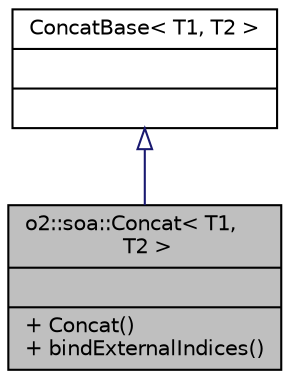 digraph "o2::soa::Concat&lt; T1, T2 &gt;"
{
 // INTERACTIVE_SVG=YES
  bgcolor="transparent";
  edge [fontname="Helvetica",fontsize="10",labelfontname="Helvetica",labelfontsize="10"];
  node [fontname="Helvetica",fontsize="10",shape=record];
  Node0 [label="{o2::soa::Concat\< T1,\l T2 \>\n||+ Concat()\l+ bindExternalIndices()\l}",height=0.2,width=0.4,color="black", fillcolor="grey75", style="filled", fontcolor="black"];
  Node1 -> Node0 [dir="back",color="midnightblue",fontsize="10",style="solid",arrowtail="onormal",fontname="Helvetica"];
  Node1 [label="{ConcatBase\< T1, T2 \>\n||}",height=0.2,width=0.4,color="black",URL="$d5/d7a/classConcatBase.html"];
}
